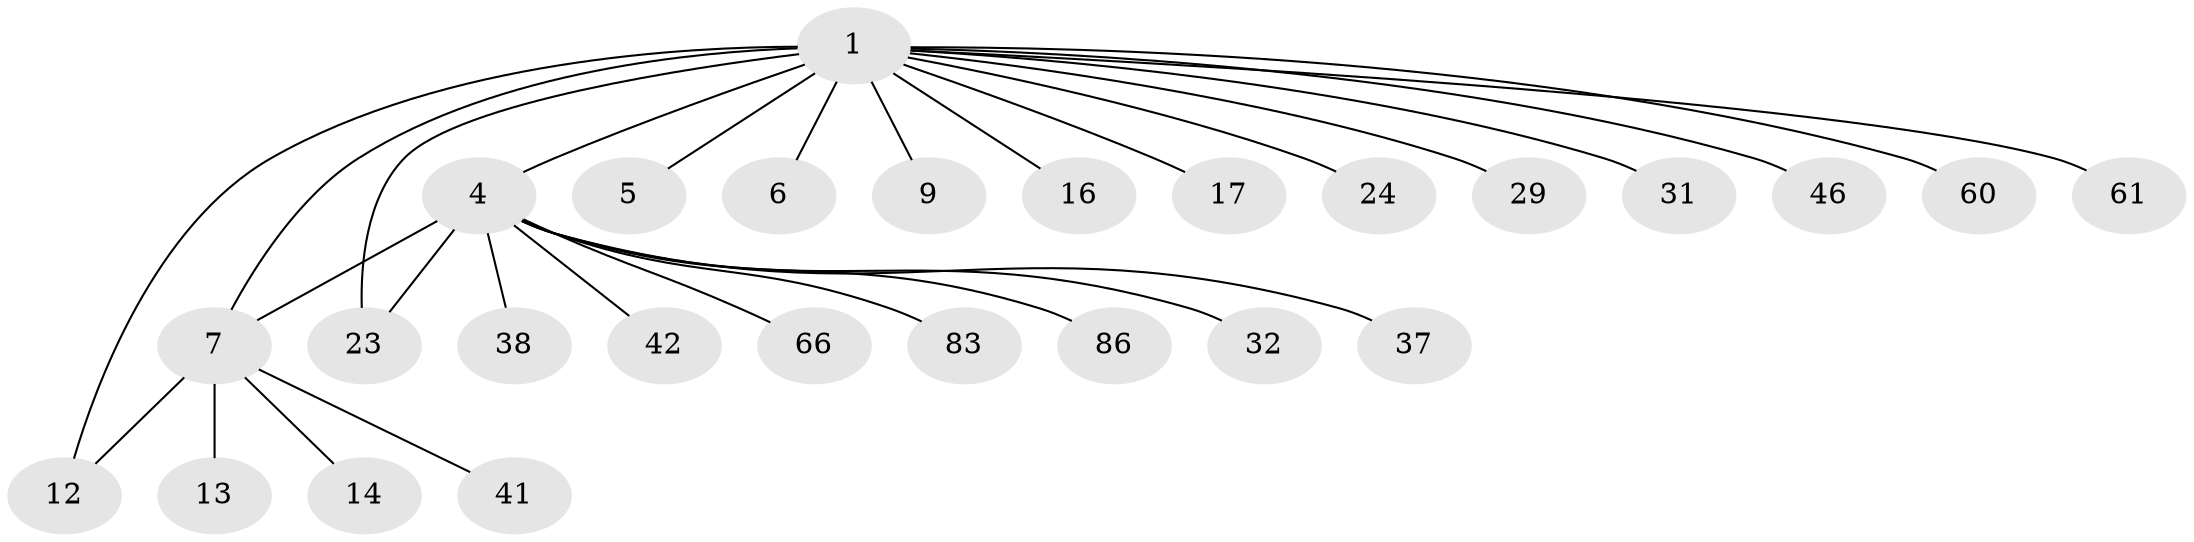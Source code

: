 // original degree distribution, {17: 0.011494252873563218, 6: 0.022988505747126436, 3: 0.14942528735632185, 7: 0.022988505747126436, 1: 0.5287356321839081, 2: 0.20689655172413793, 9: 0.011494252873563218, 4: 0.022988505747126436, 10: 0.011494252873563218, 5: 0.011494252873563218}
// Generated by graph-tools (version 1.1) at 2025/18/03/04/25 18:18:07]
// undirected, 26 vertices, 28 edges
graph export_dot {
graph [start="1"]
  node [color=gray90,style=filled];
  1 [super="+8+3+15+2"];
  4 [super="+27+54+10+18"];
  5;
  6 [super="+28"];
  7 [super="+26+20+11+71+25"];
  9;
  12 [super="+43+78"];
  13 [super="+47"];
  14 [super="+35+62+58"];
  16;
  17;
  23 [super="+50+36"];
  24;
  29 [super="+74"];
  31 [super="+85"];
  32 [super="+57+79+56+44"];
  37 [super="+51+48"];
  38;
  41;
  42;
  46;
  60;
  61 [super="+64"];
  66;
  83;
  86;
  1 -- 4 [weight=4];
  1 -- 7 [weight=2];
  1 -- 9;
  1 -- 16;
  1 -- 17;
  1 -- 23;
  1 -- 24;
  1 -- 29 [weight=2];
  1 -- 31;
  1 -- 46;
  1 -- 60;
  1 -- 61;
  1 -- 5;
  1 -- 6;
  1 -- 12;
  4 -- 23;
  4 -- 66;
  4 -- 83;
  4 -- 42;
  4 -- 86;
  4 -- 7 [weight=3];
  4 -- 32;
  4 -- 37;
  4 -- 38;
  7 -- 41;
  7 -- 12;
  7 -- 13;
  7 -- 14;
}
